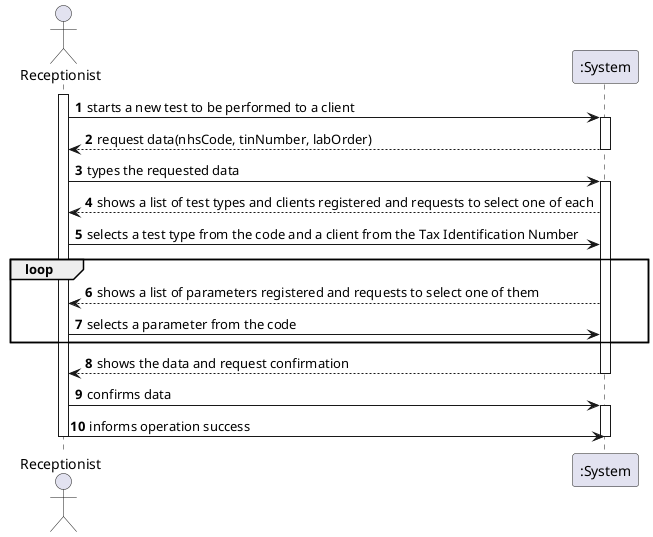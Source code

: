 @startuml
actor Receptionist as Adm
participant ":System" as System

autonumber
activate Adm
Adm -> System: starts a new test to be performed to a client
activate System
System --> Adm: request data(nhsCode, tinNumber, labOrder)
deactivate System
Adm -> System: types the requested data
activate System
System --> Adm: shows a list of test types and clients registered and requests to select one of each
Adm -> System: selects a test type from the code and a client from the Tax Identification Number
loop
System --> Adm: shows a list of parameters registered and requests to select one of them
Adm -> System: selects a parameter from the code
end
System --> Adm: shows the data and request confirmation
deactivate System
Adm -> System: confirms data
activate System
Adm -> System: informs operation success
deactivate System
deactivate Adm
@enduml